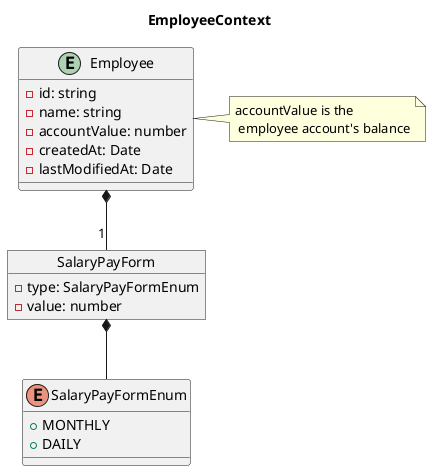 @startuml EmployeeContext
  skinparam componentStyle rectangle

  title EmployeeContext

  entity Employee {
    - id: string
    - name: string
    - accountValue: number
    - createdAt: Date
    - lastModifiedAt: Date
  }

  object SalaryPayForm {
    - type: SalaryPayFormEnum
    - value: number
  }

  enum SalaryPayFormEnum {
    + MONTHLY
    + DAILY
  }

  Employee *--"1" SalaryPayForm
  SalaryPayForm *-- SalaryPayFormEnum

  note right of Employee: accountValue is the \n employee account's balance
@enduml
